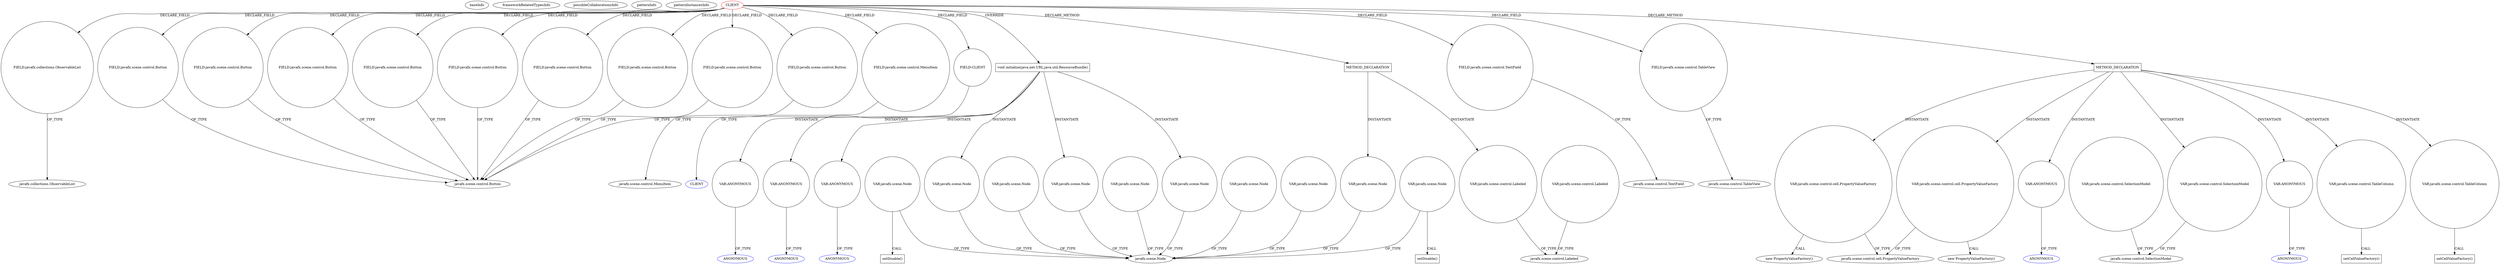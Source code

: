 digraph {
baseInfo[graphId=607,category="pattern",isAnonymous=false,possibleRelation=false]
frameworkRelatedTypesInfo[]
possibleCollaborationsInfo[]
patternInfo[frequency=2.0,patternRootClient=0]
patternInstancesInfo[0="hock323-eventManager~/hock323-eventManager/EventManager-master/src/eventManager/controller/pokerTournament/TournamentController.java~TournamentController~3009",1="bianconejo-CEFX~/bianconejo-CEFX/CEFX-master/src/cefx/CEPrincipalController.java~CEPrincipalController~2114"]
146[label="FIELD:javafx.collections.ObservableList",vertexType="FIELD_DECLARATION",isFrameworkType=false,shape=circle]
0[label="CLIENT",vertexType="ROOT_CLIENT_CLASS_DECLARATION",isFrameworkType=false,color=red]
52[label="FIELD:javafx.scene.control.Button",vertexType="FIELD_DECLARATION",isFrameworkType=false,shape=circle]
81[label="FIELD:javafx.scene.control.Button",vertexType="FIELD_DECLARATION",isFrameworkType=false,shape=circle]
142[label="FIELD:javafx.scene.control.Button",vertexType="FIELD_DECLARATION",isFrameworkType=false,shape=circle]
8[label="FIELD:javafx.scene.control.Button",vertexType="FIELD_DECLARATION",isFrameworkType=false,shape=circle]
59[label="FIELD:javafx.scene.control.Button",vertexType="FIELD_DECLARATION",isFrameworkType=false,shape=circle]
10[label="FIELD:javafx.scene.control.Button",vertexType="FIELD_DECLARATION",isFrameworkType=false,shape=circle]
48[label="FIELD:javafx.scene.control.Button",vertexType="FIELD_DECLARATION",isFrameworkType=false,shape=circle]
102[label="FIELD:javafx.scene.control.MenuItem",vertexType="FIELD_DECLARATION",isFrameworkType=false,shape=circle]
140[label="FIELD:javafx.scene.control.Button",vertexType="FIELD_DECLARATION",isFrameworkType=false,shape=circle]
14[label="FIELD:javafx.scene.control.Button",vertexType="FIELD_DECLARATION",isFrameworkType=false,shape=circle]
147[label="javafx.collections.ObservableList",vertexType="FRAMEWORK_INTERFACE_TYPE",isFrameworkType=false]
89[label="FIELD:CLIENT",vertexType="FIELD_DECLARATION",isFrameworkType=false,shape=circle]
103[label="javafx.scene.control.MenuItem",vertexType="FRAMEWORK_CLASS_TYPE",isFrameworkType=false]
152[label="void initialize(java.net.URL,java.util.ResourceBundle)",vertexType="OVERRIDING_METHOD_DECLARATION",isFrameworkType=false,shape=box]
5[label="javafx.scene.control.Button",vertexType="FRAMEWORK_CLASS_TYPE",isFrameworkType=false]
130[label="FIELD:javafx.scene.control.TextField",vertexType="FIELD_DECLARATION",isFrameworkType=false,shape=circle]
90[label="CLIENT",vertexType="REFERENCE_CLIENT_CLASS_DECLARATION",isFrameworkType=false,color=blue]
289[label="VAR:javafx.scene.Node",vertexType="VARIABLE_EXPRESION",isFrameworkType=false,shape=circle]
189[label="javafx.scene.Node",vertexType="FRAMEWORK_CLASS_TYPE",isFrameworkType=false]
582[label="VAR:javafx.scene.Node",vertexType="VARIABLE_EXPRESION",isFrameworkType=false,shape=circle]
494[label="VAR:javafx.scene.Node",vertexType="VARIABLE_EXPRESION",isFrameworkType=false,shape=circle]
277[label="VAR:javafx.scene.Node",vertexType="VARIABLE_EXPRESION",isFrameworkType=false,shape=circle]
666[label="VAR:javafx.scene.Node",vertexType="VARIABLE_EXPRESION",isFrameworkType=false,shape=circle]
612[label="VAR:javafx.scene.Node",vertexType="VARIABLE_EXPRESION",isFrameworkType=false,shape=circle]
280[label="VAR:javafx.scene.Node",vertexType="VARIABLE_EXPRESION",isFrameworkType=false,shape=circle]
509[label="VAR:javafx.scene.Node",vertexType="VARIABLE_EXPRESION",isFrameworkType=false,shape=circle]
717[label="VAR:javafx.scene.Node",vertexType="VARIABLE_EXPRESION",isFrameworkType=false,shape=circle]
571[label="VAR:javafx.scene.Node",vertexType="VARIABLE_EXPRESION",isFrameworkType=false,shape=circle]
274[label="VAR:ANONYMOUS",vertexType="VARIABLE_EXPRESION",isFrameworkType=false,shape=circle]
340[label="VAR:ANONYMOUS",vertexType="VARIABLE_EXPRESION",isFrameworkType=false,shape=circle]
208[label="VAR:ANONYMOUS",vertexType="VARIABLE_EXPRESION",isFrameworkType=false,shape=circle]
7[label="javafx.scene.control.TextField",vertexType="FRAMEWORK_CLASS_TYPE",isFrameworkType=false]
275[label="ANONYMOUS",vertexType="REFERENCE_ANONYMOUS_DECLARATION",isFrameworkType=false,color=blue]
572[label="setDisable()",vertexType="INSIDE_CALL",isFrameworkType=false,shape=box]
583[label="setDisable()",vertexType="INSIDE_CALL",isFrameworkType=false,shape=box]
150[label="FIELD:javafx.scene.control.TableView",vertexType="FIELD_DECLARATION",isFrameworkType=false,shape=circle]
694[label="METHOD_DECLARATION",vertexType="CLIENT_METHOD_DECLARATION",isFrameworkType=false,shape=box]
702[label="VAR:javafx.scene.control.Labeled",vertexType="VARIABLE_EXPRESION",isFrameworkType=false,shape=circle]
897[label="METHOD_DECLARATION",vertexType="CLIENT_METHOD_DECLARATION",isFrameworkType=false,shape=box]
929[label="VAR:javafx.scene.control.SelectionModel",vertexType="VARIABLE_EXPRESION",isFrameworkType=false,shape=circle]
911[label="VAR:javafx.scene.control.cell.PropertyValueFactory",vertexType="VARIABLE_EXPRESION",isFrameworkType=false,shape=circle]
910[label="new PropertyValueFactory()",vertexType="CONSTRUCTOR_CALL",isFrameworkType=false]
905[label="VAR:javafx.scene.control.cell.PropertyValueFactory",vertexType="VARIABLE_EXPRESION",isFrameworkType=false,shape=circle]
904[label="new PropertyValueFactory()",vertexType="CONSTRUCTOR_CALL",isFrameworkType=false]
918[label="VAR:ANONYMOUS",vertexType="VARIABLE_EXPRESION",isFrameworkType=false,shape=circle]
946[label="VAR:ANONYMOUS",vertexType="VARIABLE_EXPRESION",isFrameworkType=false,shape=circle]
907[label="VAR:javafx.scene.control.TableColumn",vertexType="VARIABLE_EXPRESION",isFrameworkType=false,shape=circle]
901[label="VAR:javafx.scene.control.TableColumn",vertexType="VARIABLE_EXPRESION",isFrameworkType=false,shape=circle]
906[label="javafx.scene.control.cell.PropertyValueFactory",vertexType="FRAMEWORK_CLASS_TYPE",isFrameworkType=false]
947[label="ANONYMOUS",vertexType="REFERENCE_ANONYMOUS_DECLARATION",isFrameworkType=false,color=blue]
919[label="ANONYMOUS",vertexType="REFERENCE_ANONYMOUS_DECLARATION",isFrameworkType=false,color=blue]
209[label="ANONYMOUS",vertexType="REFERENCE_ANONYMOUS_DECLARATION",isFrameworkType=false,color=blue]
341[label="ANONYMOUS",vertexType="REFERENCE_ANONYMOUS_DECLARATION",isFrameworkType=false,color=blue]
151[label="javafx.scene.control.TableView",vertexType="FRAMEWORK_CLASS_TYPE",isFrameworkType=false]
269[label="javafx.scene.control.SelectionModel",vertexType="FRAMEWORK_CLASS_TYPE",isFrameworkType=false]
585[label="VAR:javafx.scene.control.SelectionModel",vertexType="VARIABLE_EXPRESION",isFrameworkType=false,shape=circle]
902[label="setCellValueFactory()",vertexType="INSIDE_CALL",isFrameworkType=false,shape=box]
908[label="setCellValueFactory()",vertexType="INSIDE_CALL",isFrameworkType=false,shape=box]
158[label="javafx.scene.control.Labeled",vertexType="FRAMEWORK_CLASS_TYPE",isFrameworkType=false]
671[label="VAR:javafx.scene.control.Labeled",vertexType="VARIABLE_EXPRESION",isFrameworkType=false,shape=circle]
0->48[label="DECLARE_FIELD"]
140->5[label="OF_TYPE"]
0->694[label="DECLARE_METHOD"]
152->277[label="INSTANTIATE"]
929->269[label="OF_TYPE"]
907->908[label="CALL"]
52->5[label="OF_TYPE"]
102->103[label="OF_TYPE"]
59->5[label="OF_TYPE"]
897->918[label="INSTANTIATE"]
0->8[label="DECLARE_FIELD"]
582->189[label="OF_TYPE"]
671->158[label="OF_TYPE"]
897->901[label="INSTANTIATE"]
274->275[label="OF_TYPE"]
494->189[label="OF_TYPE"]
911->906[label="OF_TYPE"]
0->89[label="DECLARE_FIELD"]
666->189[label="OF_TYPE"]
0->140[label="DECLARE_FIELD"]
142->5[label="OF_TYPE"]
89->90[label="OF_TYPE"]
901->902[label="CALL"]
14->5[label="OF_TYPE"]
48->5[label="OF_TYPE"]
289->189[label="OF_TYPE"]
340->341[label="OF_TYPE"]
0->130[label="DECLARE_FIELD"]
911->910[label="CALL"]
717->189[label="OF_TYPE"]
702->158[label="OF_TYPE"]
946->947[label="OF_TYPE"]
8->5[label="OF_TYPE"]
897->946[label="INSTANTIATE"]
280->189[label="OF_TYPE"]
897->929[label="INSTANTIATE"]
130->7[label="OF_TYPE"]
152->289[label="INSTANTIATE"]
152->208[label="INSTANTIATE"]
0->81[label="DECLARE_FIELD"]
152->340[label="INSTANTIATE"]
694->717[label="INSTANTIATE"]
0->52[label="DECLARE_FIELD"]
152->274[label="INSTANTIATE"]
905->906[label="OF_TYPE"]
152->280[label="INSTANTIATE"]
582->583[label="CALL"]
585->269[label="OF_TYPE"]
897->905[label="INSTANTIATE"]
0->152[label="OVERRIDE"]
146->147[label="OF_TYPE"]
81->5[label="OF_TYPE"]
0->10[label="DECLARE_FIELD"]
0->146[label="DECLARE_FIELD"]
571->189[label="OF_TYPE"]
0->142[label="DECLARE_FIELD"]
0->897[label="DECLARE_METHOD"]
277->189[label="OF_TYPE"]
150->151[label="OF_TYPE"]
0->14[label="DECLARE_FIELD"]
10->5[label="OF_TYPE"]
612->189[label="OF_TYPE"]
918->919[label="OF_TYPE"]
0->150[label="DECLARE_FIELD"]
571->572[label="CALL"]
694->702[label="INSTANTIATE"]
897->907[label="INSTANTIATE"]
905->904[label="CALL"]
509->189[label="OF_TYPE"]
897->911[label="INSTANTIATE"]
208->209[label="OF_TYPE"]
0->59[label="DECLARE_FIELD"]
0->102[label="DECLARE_FIELD"]
}
